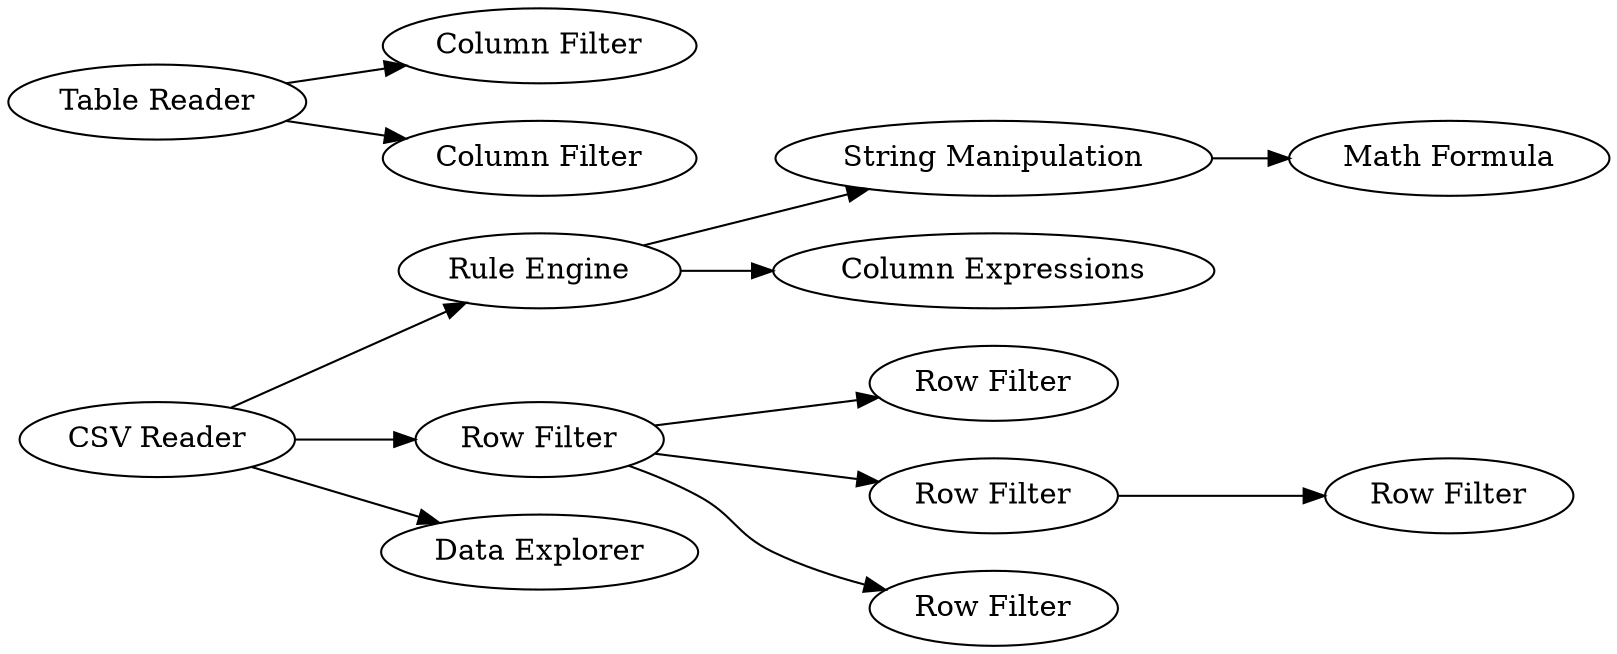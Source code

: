 digraph {
	6 -> 5
	1 -> 8
	5 -> 3
	6 -> 31
	9 -> 11
	3 -> 4
	13 -> 14
	1 -> 10
	1 -> 9
	6 -> 1
	5 -> 30
	13 -> 12
	5 [label="Rule Engine"]
	14 [label="Column Filter"]
	13 [label="Table Reader"]
	1 [label="Row Filter"]
	31 [label="Data Explorer"]
	9 [label="Row Filter"]
	11 [label="Row Filter"]
	4 [label="Math Formula"]
	8 [label="Row Filter"]
	6 [label="CSV Reader"]
	12 [label="Column Filter"]
	30 [label="Column Expressions"]
	3 [label="String Manipulation"]
	10 [label="Row Filter"]
	rankdir=LR
}
